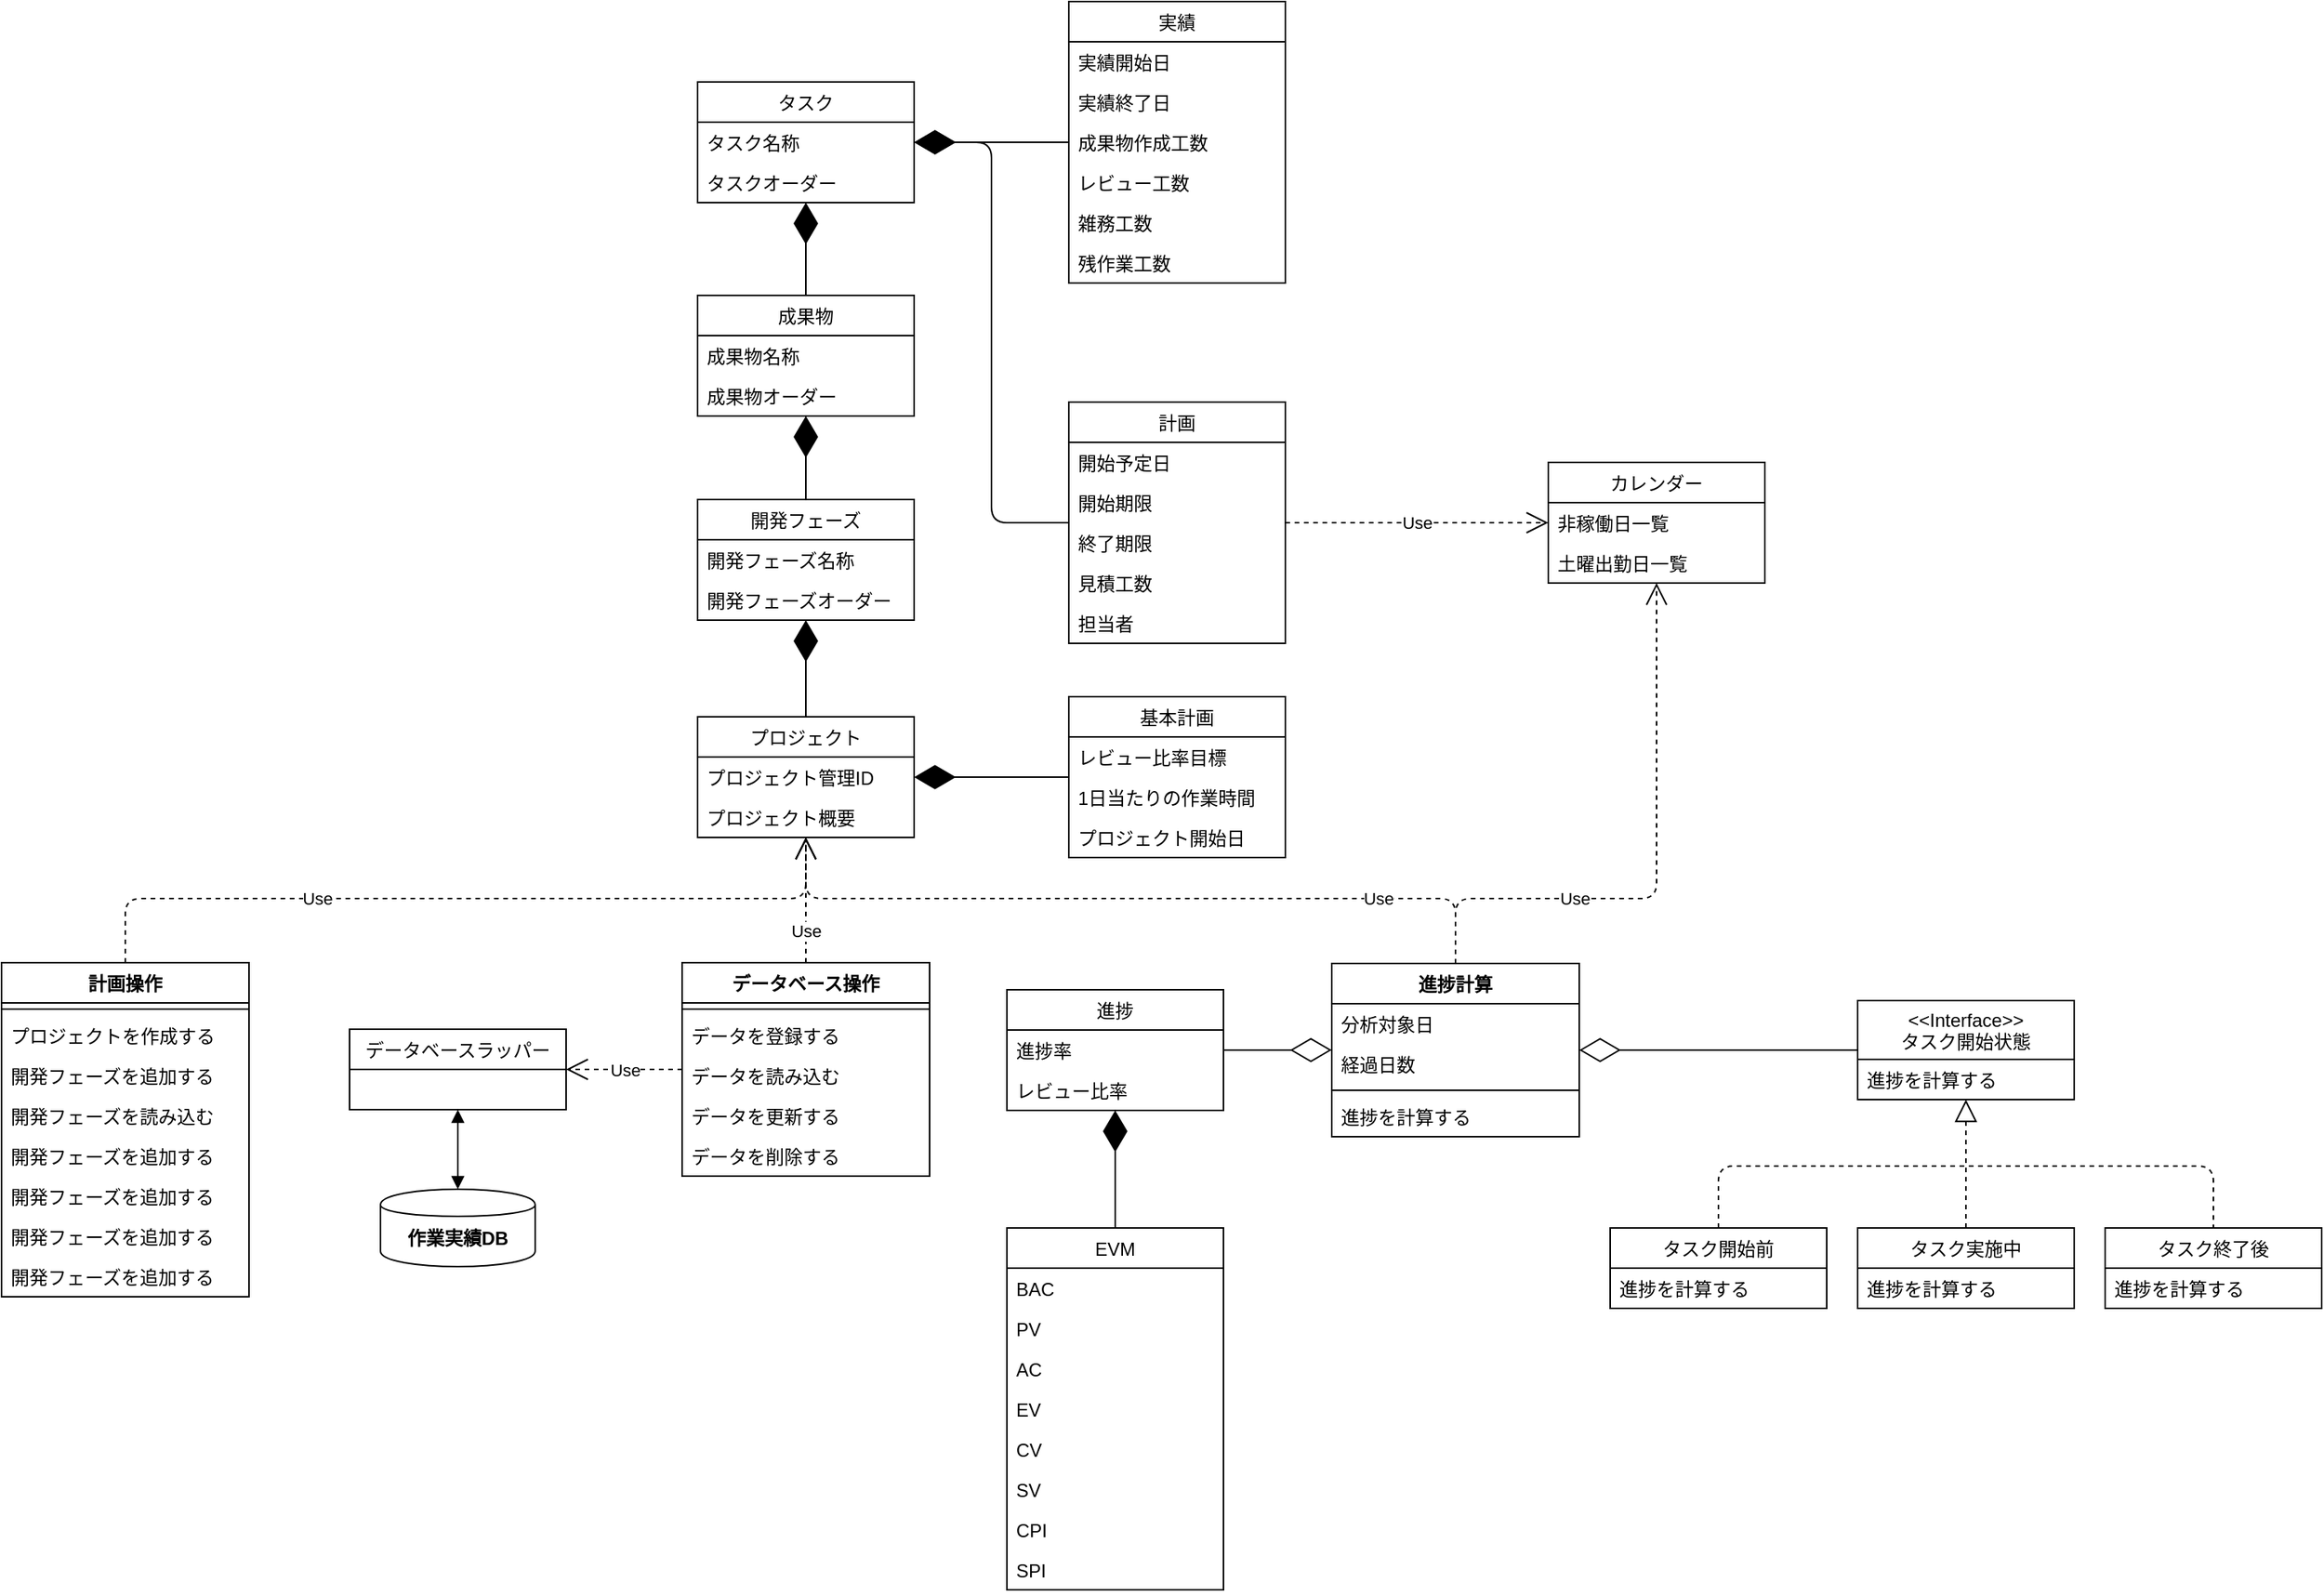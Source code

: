 <mxfile version="12.1.0" type="github" pages="1"><diagram name="Model" id="6133507b-19e7-1e82-6fc7-422aa6c4b21f"><mxGraphModel dx="1662" dy="713" grid="1" gridSize="10" guides="1" tooltips="1" connect="1" arrows="1" fold="1" page="1" pageScale="1" pageWidth="1100" pageHeight="850" background="#ffffff" math="0" shadow="0"><root><mxCell id="0"/><mxCell id="1" parent="0"/><mxCell id="YS7jXnzH4SYwE2Nfzc_T-8" value="プロジェクト" style="swimlane;fontStyle=0;childLayout=stackLayout;horizontal=1;startSize=26;fillColor=none;horizontalStack=0;resizeParent=1;resizeParentMax=0;resizeLast=0;collapsible=1;marginBottom=0;" parent="1" vertex="1"><mxGeometry x="540" y="492.5" width="140" height="78" as="geometry"><mxRectangle x="40" y="482.5" width="100" height="26" as="alternateBounds"/></mxGeometry></mxCell><mxCell id="YS7jXnzH4SYwE2Nfzc_T-12" value="プロジェクト管理ID" style="text;strokeColor=none;fillColor=none;align=left;verticalAlign=top;spacingLeft=4;spacingRight=4;overflow=hidden;rotatable=0;points=[[0,0.5],[1,0.5]];portConstraint=eastwest;" parent="YS7jXnzH4SYwE2Nfzc_T-8" vertex="1"><mxGeometry y="26" width="140" height="26" as="geometry"/></mxCell><mxCell id="YS7jXnzH4SYwE2Nfzc_T-9" value="プロジェクト概要" style="text;strokeColor=none;fillColor=none;align=left;verticalAlign=top;spacingLeft=4;spacingRight=4;overflow=hidden;rotatable=0;points=[[0,0.5],[1,0.5]];portConstraint=eastwest;" parent="YS7jXnzH4SYwE2Nfzc_T-8" vertex="1"><mxGeometry y="52" width="140" height="26" as="geometry"/></mxCell><mxCell id="YS7jXnzH4SYwE2Nfzc_T-17" value="開発フェーズ" style="swimlane;fontStyle=0;childLayout=stackLayout;horizontal=1;startSize=26;fillColor=none;horizontalStack=0;resizeParent=1;resizeParentMax=0;resizeLast=0;collapsible=1;marginBottom=0;" parent="1" vertex="1"><mxGeometry x="540" y="352" width="140" height="78" as="geometry"><mxRectangle x="40" y="250" width="100" height="26" as="alternateBounds"/></mxGeometry></mxCell><mxCell id="CpHP9AjJNsW5kXT8bqml-134" value="開発フェーズ名称" style="text;strokeColor=none;fillColor=none;align=left;verticalAlign=top;spacingLeft=4;spacingRight=4;overflow=hidden;rotatable=0;points=[[0,0.5],[1,0.5]];portConstraint=eastwest;" vertex="1" parent="YS7jXnzH4SYwE2Nfzc_T-17"><mxGeometry y="26" width="140" height="26" as="geometry"/></mxCell><mxCell id="YS7jXnzH4SYwE2Nfzc_T-18" value="開発フェーズオーダー" style="text;strokeColor=none;fillColor=none;align=left;verticalAlign=top;spacingLeft=4;spacingRight=4;overflow=hidden;rotatable=0;points=[[0,0.5],[1,0.5]];portConstraint=eastwest;" parent="YS7jXnzH4SYwE2Nfzc_T-17" vertex="1"><mxGeometry y="52" width="140" height="26" as="geometry"/></mxCell><mxCell id="YS7jXnzH4SYwE2Nfzc_T-21" value="成果物" style="swimlane;fontStyle=0;childLayout=stackLayout;horizontal=1;startSize=26;fillColor=none;horizontalStack=0;resizeParent=1;resizeParentMax=0;resizeLast=0;collapsible=1;marginBottom=0;" parent="1" vertex="1"><mxGeometry x="540" y="220" width="140" height="78" as="geometry"><mxRectangle x="40" y="220" width="70" height="26" as="alternateBounds"/></mxGeometry></mxCell><mxCell id="YS7jXnzH4SYwE2Nfzc_T-22" value="成果物名称" style="text;strokeColor=none;fillColor=none;align=left;verticalAlign=top;spacingLeft=4;spacingRight=4;overflow=hidden;rotatable=0;points=[[0,0.5],[1,0.5]];portConstraint=eastwest;" parent="YS7jXnzH4SYwE2Nfzc_T-21" vertex="1"><mxGeometry y="26" width="140" height="26" as="geometry"/></mxCell><mxCell id="CpHP9AjJNsW5kXT8bqml-137" value="成果物オーダー" style="text;strokeColor=none;fillColor=none;align=left;verticalAlign=top;spacingLeft=4;spacingRight=4;overflow=hidden;rotatable=0;points=[[0,0.5],[1,0.5]];portConstraint=eastwest;" vertex="1" parent="YS7jXnzH4SYwE2Nfzc_T-21"><mxGeometry y="52" width="140" height="26" as="geometry"/></mxCell><mxCell id="YS7jXnzH4SYwE2Nfzc_T-25" value="タスク" style="swimlane;fontStyle=0;childLayout=stackLayout;horizontal=1;startSize=26;fillColor=none;horizontalStack=0;resizeParent=1;resizeParentMax=0;resizeLast=0;collapsible=1;marginBottom=0;" parent="1" vertex="1"><mxGeometry x="540" y="82" width="140" height="78" as="geometry"><mxRectangle x="40" y="110" width="70" height="26" as="alternateBounds"/></mxGeometry></mxCell><mxCell id="YS7jXnzH4SYwE2Nfzc_T-26" value="タスク名称" style="text;strokeColor=none;fillColor=none;align=left;verticalAlign=top;spacingLeft=4;spacingRight=4;overflow=hidden;rotatable=0;points=[[0,0.5],[1,0.5]];portConstraint=eastwest;" parent="YS7jXnzH4SYwE2Nfzc_T-25" vertex="1"><mxGeometry y="26" width="140" height="26" as="geometry"/></mxCell><mxCell id="CpHP9AjJNsW5kXT8bqml-136" value="タスクオーダー" style="text;strokeColor=none;fillColor=none;align=left;verticalAlign=top;spacingLeft=4;spacingRight=4;overflow=hidden;rotatable=0;points=[[0,0.5],[1,0.5]];portConstraint=eastwest;" vertex="1" parent="YS7jXnzH4SYwE2Nfzc_T-25"><mxGeometry y="52" width="140" height="26" as="geometry"/></mxCell><mxCell id="YS7jXnzH4SYwE2Nfzc_T-30" value="計画" style="swimlane;fontStyle=0;childLayout=stackLayout;horizontal=1;startSize=26;fillColor=none;horizontalStack=0;resizeParent=1;resizeParentMax=0;resizeLast=0;collapsible=1;marginBottom=0;" parent="1" vertex="1"><mxGeometry x="780" y="289" width="140" height="156" as="geometry"><mxRectangle x="240" y="200" width="60" height="26" as="alternateBounds"/></mxGeometry></mxCell><mxCell id="YS7jXnzH4SYwE2Nfzc_T-31" value="開始予定日" style="text;strokeColor=none;fillColor=none;align=left;verticalAlign=top;spacingLeft=4;spacingRight=4;overflow=hidden;rotatable=0;points=[[0,0.5],[1,0.5]];portConstraint=eastwest;" parent="YS7jXnzH4SYwE2Nfzc_T-30" vertex="1"><mxGeometry y="26" width="140" height="26" as="geometry"/></mxCell><mxCell id="YS7jXnzH4SYwE2Nfzc_T-32" value="開始期限" style="text;strokeColor=none;fillColor=none;align=left;verticalAlign=top;spacingLeft=4;spacingRight=4;overflow=hidden;rotatable=0;points=[[0,0.5],[1,0.5]];portConstraint=eastwest;" parent="YS7jXnzH4SYwE2Nfzc_T-30" vertex="1"><mxGeometry y="52" width="140" height="26" as="geometry"/></mxCell><mxCell id="YS7jXnzH4SYwE2Nfzc_T-33" value="終了期限" style="text;strokeColor=none;fillColor=none;align=left;verticalAlign=top;spacingLeft=4;spacingRight=4;overflow=hidden;rotatable=0;points=[[0,0.5],[1,0.5]];portConstraint=eastwest;" parent="YS7jXnzH4SYwE2Nfzc_T-30" vertex="1"><mxGeometry y="78" width="140" height="26" as="geometry"/></mxCell><mxCell id="YS7jXnzH4SYwE2Nfzc_T-34" value="見積工数" style="text;strokeColor=none;fillColor=none;align=left;verticalAlign=top;spacingLeft=4;spacingRight=4;overflow=hidden;rotatable=0;points=[[0,0.5],[1,0.5]];portConstraint=eastwest;" parent="YS7jXnzH4SYwE2Nfzc_T-30" vertex="1"><mxGeometry y="104" width="140" height="26" as="geometry"/></mxCell><mxCell id="YS7jXnzH4SYwE2Nfzc_T-35" value="担当者" style="text;strokeColor=none;fillColor=none;align=left;verticalAlign=top;spacingLeft=4;spacingRight=4;overflow=hidden;rotatable=0;points=[[0,0.5],[1,0.5]];portConstraint=eastwest;" parent="YS7jXnzH4SYwE2Nfzc_T-30" vertex="1"><mxGeometry y="130" width="140" height="26" as="geometry"/></mxCell><mxCell id="YS7jXnzH4SYwE2Nfzc_T-36" value="実績" style="swimlane;fontStyle=0;childLayout=stackLayout;horizontal=1;startSize=26;fillColor=none;horizontalStack=0;resizeParent=1;resizeParentMax=0;resizeLast=0;collapsible=1;marginBottom=0;" parent="1" vertex="1"><mxGeometry x="780" y="30" width="140" height="182" as="geometry"><mxRectangle x="240" y="80" width="60" height="26" as="alternateBounds"/></mxGeometry></mxCell><mxCell id="YS7jXnzH4SYwE2Nfzc_T-37" value="実績開始日" style="text;strokeColor=none;fillColor=none;align=left;verticalAlign=top;spacingLeft=4;spacingRight=4;overflow=hidden;rotatable=0;points=[[0,0.5],[1,0.5]];portConstraint=eastwest;" parent="YS7jXnzH4SYwE2Nfzc_T-36" vertex="1"><mxGeometry y="26" width="140" height="26" as="geometry"/></mxCell><mxCell id="YS7jXnzH4SYwE2Nfzc_T-38" value="実績終了日" style="text;strokeColor=none;fillColor=none;align=left;verticalAlign=top;spacingLeft=4;spacingRight=4;overflow=hidden;rotatable=0;points=[[0,0.5],[1,0.5]];portConstraint=eastwest;" parent="YS7jXnzH4SYwE2Nfzc_T-36" vertex="1"><mxGeometry y="52" width="140" height="26" as="geometry"/></mxCell><mxCell id="YS7jXnzH4SYwE2Nfzc_T-39" value="成果物作成工数" style="text;strokeColor=none;fillColor=none;align=left;verticalAlign=top;spacingLeft=4;spacingRight=4;overflow=hidden;rotatable=0;points=[[0,0.5],[1,0.5]];portConstraint=eastwest;" parent="YS7jXnzH4SYwE2Nfzc_T-36" vertex="1"><mxGeometry y="78" width="140" height="26" as="geometry"/></mxCell><mxCell id="YS7jXnzH4SYwE2Nfzc_T-40" value="レビュー工数" style="text;strokeColor=none;fillColor=none;align=left;verticalAlign=top;spacingLeft=4;spacingRight=4;overflow=hidden;rotatable=0;points=[[0,0.5],[1,0.5]];portConstraint=eastwest;" parent="YS7jXnzH4SYwE2Nfzc_T-36" vertex="1"><mxGeometry y="104" width="140" height="26" as="geometry"/></mxCell><mxCell id="YS7jXnzH4SYwE2Nfzc_T-42" value="雑務工数" style="text;strokeColor=none;fillColor=none;align=left;verticalAlign=top;spacingLeft=4;spacingRight=4;overflow=hidden;rotatable=0;points=[[0,0.5],[1,0.5]];portConstraint=eastwest;" parent="YS7jXnzH4SYwE2Nfzc_T-36" vertex="1"><mxGeometry y="130" width="140" height="26" as="geometry"/></mxCell><mxCell id="YS7jXnzH4SYwE2Nfzc_T-43" value="残作業工数" style="text;strokeColor=none;fillColor=none;align=left;verticalAlign=top;spacingLeft=4;spacingRight=4;overflow=hidden;rotatable=0;points=[[0,0.5],[1,0.5]];portConstraint=eastwest;" parent="YS7jXnzH4SYwE2Nfzc_T-36" vertex="1"><mxGeometry y="156" width="140" height="26" as="geometry"/></mxCell><mxCell id="CpHP9AjJNsW5kXT8bqml-1" value="進捗" style="swimlane;fontStyle=0;childLayout=stackLayout;horizontal=1;startSize=26;fillColor=none;horizontalStack=0;resizeParent=1;resizeParentMax=0;resizeLast=0;collapsible=1;marginBottom=0;" vertex="1" parent="1"><mxGeometry x="740" y="669" width="140" height="78" as="geometry"><mxRectangle x="540" y="631.5" width="80" height="26" as="alternateBounds"/></mxGeometry></mxCell><mxCell id="CpHP9AjJNsW5kXT8bqml-3" value="進捗率" style="text;strokeColor=none;fillColor=none;align=left;verticalAlign=top;spacingLeft=4;spacingRight=4;overflow=hidden;rotatable=0;points=[[0,0.5],[1,0.5]];portConstraint=eastwest;" vertex="1" parent="CpHP9AjJNsW5kXT8bqml-1"><mxGeometry y="26" width="140" height="26" as="geometry"/></mxCell><mxCell id="CpHP9AjJNsW5kXT8bqml-4" value="レビュー比率" style="text;strokeColor=none;fillColor=none;align=left;verticalAlign=top;spacingLeft=4;spacingRight=4;overflow=hidden;rotatable=0;points=[[0,0.5],[1,0.5]];portConstraint=eastwest;" vertex="1" parent="CpHP9AjJNsW5kXT8bqml-1"><mxGeometry y="52" width="140" height="26" as="geometry"/></mxCell><mxCell id="CpHP9AjJNsW5kXT8bqml-6" value="EVM" style="swimlane;fontStyle=0;childLayout=stackLayout;horizontal=1;startSize=26;fillColor=none;horizontalStack=0;resizeParent=1;resizeParentMax=0;resizeLast=0;collapsible=1;marginBottom=0;" vertex="1" parent="1"><mxGeometry x="740" y="823" width="140" height="234" as="geometry"><mxRectangle x="540" y="761.5" width="60" height="26" as="alternateBounds"/></mxGeometry></mxCell><mxCell id="CpHP9AjJNsW5kXT8bqml-7" value="BAC" style="text;strokeColor=none;fillColor=none;align=left;verticalAlign=top;spacingLeft=4;spacingRight=4;overflow=hidden;rotatable=0;points=[[0,0.5],[1,0.5]];portConstraint=eastwest;" vertex="1" parent="CpHP9AjJNsW5kXT8bqml-6"><mxGeometry y="26" width="140" height="26" as="geometry"/></mxCell><mxCell id="CpHP9AjJNsW5kXT8bqml-8" value="PV" style="text;strokeColor=none;fillColor=none;align=left;verticalAlign=top;spacingLeft=4;spacingRight=4;overflow=hidden;rotatable=0;points=[[0,0.5],[1,0.5]];portConstraint=eastwest;" vertex="1" parent="CpHP9AjJNsW5kXT8bqml-6"><mxGeometry y="52" width="140" height="26" as="geometry"/></mxCell><mxCell id="CpHP9AjJNsW5kXT8bqml-9" value="AC" style="text;strokeColor=none;fillColor=none;align=left;verticalAlign=top;spacingLeft=4;spacingRight=4;overflow=hidden;rotatable=0;points=[[0,0.5],[1,0.5]];portConstraint=eastwest;" vertex="1" parent="CpHP9AjJNsW5kXT8bqml-6"><mxGeometry y="78" width="140" height="26" as="geometry"/></mxCell><mxCell id="CpHP9AjJNsW5kXT8bqml-10" value="EV" style="text;strokeColor=none;fillColor=none;align=left;verticalAlign=top;spacingLeft=4;spacingRight=4;overflow=hidden;rotatable=0;points=[[0,0.5],[1,0.5]];portConstraint=eastwest;" vertex="1" parent="CpHP9AjJNsW5kXT8bqml-6"><mxGeometry y="104" width="140" height="26" as="geometry"/></mxCell><mxCell id="CpHP9AjJNsW5kXT8bqml-11" value="CV" style="text;strokeColor=none;fillColor=none;align=left;verticalAlign=top;spacingLeft=4;spacingRight=4;overflow=hidden;rotatable=0;points=[[0,0.5],[1,0.5]];portConstraint=eastwest;" vertex="1" parent="CpHP9AjJNsW5kXT8bqml-6"><mxGeometry y="130" width="140" height="26" as="geometry"/></mxCell><mxCell id="CpHP9AjJNsW5kXT8bqml-12" value="SV" style="text;strokeColor=none;fillColor=none;align=left;verticalAlign=top;spacingLeft=4;spacingRight=4;overflow=hidden;rotatable=0;points=[[0,0.5],[1,0.5]];portConstraint=eastwest;" vertex="1" parent="CpHP9AjJNsW5kXT8bqml-6"><mxGeometry y="156" width="140" height="26" as="geometry"/></mxCell><mxCell id="CpHP9AjJNsW5kXT8bqml-13" value="CPI" style="text;strokeColor=none;fillColor=none;align=left;verticalAlign=top;spacingLeft=4;spacingRight=4;overflow=hidden;rotatable=0;points=[[0,0.5],[1,0.5]];portConstraint=eastwest;" vertex="1" parent="CpHP9AjJNsW5kXT8bqml-6"><mxGeometry y="182" width="140" height="26" as="geometry"/></mxCell><mxCell id="CpHP9AjJNsW5kXT8bqml-14" value="SPI" style="text;strokeColor=none;fillColor=none;align=left;verticalAlign=top;spacingLeft=4;spacingRight=4;overflow=hidden;rotatable=0;points=[[0,0.5],[1,0.5]];portConstraint=eastwest;" vertex="1" parent="CpHP9AjJNsW5kXT8bqml-6"><mxGeometry y="208" width="140" height="26" as="geometry"/></mxCell><mxCell id="CpHP9AjJNsW5kXT8bqml-15" value="カレンダー" style="swimlane;fontStyle=0;childLayout=stackLayout;horizontal=1;startSize=26;fillColor=none;horizontalStack=0;resizeParent=1;resizeParentMax=0;resizeLast=0;collapsible=1;marginBottom=0;" vertex="1" parent="1"><mxGeometry x="1090" y="328" width="140" height="78" as="geometry"><mxRectangle x="430" y="131" width="90" height="26" as="alternateBounds"/></mxGeometry></mxCell><mxCell id="YS7jXnzH4SYwE2Nfzc_T-15" value="非稼働日一覧" style="text;strokeColor=none;fillColor=none;align=left;verticalAlign=top;spacingLeft=4;spacingRight=4;overflow=hidden;rotatable=0;points=[[0,0.5],[1,0.5]];portConstraint=eastwest;" parent="CpHP9AjJNsW5kXT8bqml-15" vertex="1"><mxGeometry y="26" width="140" height="26" as="geometry"/></mxCell><mxCell id="YS7jXnzH4SYwE2Nfzc_T-14" value="土曜出勤日一覧" style="text;strokeColor=none;fillColor=none;align=left;verticalAlign=top;spacingLeft=4;spacingRight=4;overflow=hidden;rotatable=0;points=[[0,0.5],[1,0.5]];portConstraint=eastwest;" parent="CpHP9AjJNsW5kXT8bqml-15" vertex="1"><mxGeometry y="52" width="140" height="26" as="geometry"/></mxCell><mxCell id="CpHP9AjJNsW5kXT8bqml-19" value="" style="endArrow=diamondThin;endFill=1;endSize=24;html=1;exitX=0.5;exitY=0;exitDx=0;exitDy=0;entryX=0.5;entryY=1;entryDx=0;entryDy=0;" edge="1" parent="1" source="YS7jXnzH4SYwE2Nfzc_T-8" target="YS7jXnzH4SYwE2Nfzc_T-17"><mxGeometry width="160" relative="1" as="geometry"><mxPoint x="570" y="330" as="sourcePoint"/><mxPoint x="610" y="310" as="targetPoint"/></mxGeometry></mxCell><mxCell id="CpHP9AjJNsW5kXT8bqml-21" value="" style="endArrow=diamondThin;endFill=1;endSize=24;html=1;exitX=0.5;exitY=0;exitDx=0;exitDy=0;entryX=0.5;entryY=1;entryDx=0;entryDy=0;" edge="1" parent="1" source="YS7jXnzH4SYwE2Nfzc_T-17" target="YS7jXnzH4SYwE2Nfzc_T-21"><mxGeometry width="160" relative="1" as="geometry"><mxPoint x="609" y="706" as="sourcePoint"/><mxPoint x="560" y="450" as="targetPoint"/></mxGeometry></mxCell><mxCell id="CpHP9AjJNsW5kXT8bqml-22" value="" style="endArrow=diamondThin;endFill=1;endSize=24;html=1;exitX=0.5;exitY=0;exitDx=0;exitDy=0;entryX=0.5;entryY=1;entryDx=0;entryDy=0;" edge="1" parent="1" source="YS7jXnzH4SYwE2Nfzc_T-21" target="YS7jXnzH4SYwE2Nfzc_T-25"><mxGeometry width="160" relative="1" as="geometry"><mxPoint x="780" y="853" as="sourcePoint"/><mxPoint x="620" y="530" as="targetPoint"/></mxGeometry></mxCell><mxCell id="CpHP9AjJNsW5kXT8bqml-23" value="" style="endArrow=diamondThin;endFill=1;endSize=24;html=1;exitX=0;exitY=0.5;exitDx=0;exitDy=0;entryX=1;entryY=0.5;entryDx=0;entryDy=0;" edge="1" parent="1" source="YS7jXnzH4SYwE2Nfzc_T-30" target="YS7jXnzH4SYwE2Nfzc_T-25"><mxGeometry width="160" relative="1" as="geometry"><mxPoint x="750" y="653" as="sourcePoint"/><mxPoint x="690" y="829" as="targetPoint"/><Array as="points"><mxPoint x="730" y="367"/><mxPoint x="730" y="121"/></Array></mxGeometry></mxCell><mxCell id="CpHP9AjJNsW5kXT8bqml-24" value="" style="endArrow=diamondThin;endFill=1;endSize=24;html=1;entryX=1;entryY=0.5;entryDx=0;entryDy=0;exitX=0;exitY=0.5;exitDx=0;exitDy=0;" edge="1" parent="1" source="YS7jXnzH4SYwE2Nfzc_T-36" target="YS7jXnzH4SYwE2Nfzc_T-25"><mxGeometry width="160" relative="1" as="geometry"><mxPoint x="520" y="1063" as="sourcePoint"/><mxPoint x="710" y="873" as="targetPoint"/></mxGeometry></mxCell><mxCell id="CpHP9AjJNsW5kXT8bqml-25" value="" style="endArrow=diamondThin;endFill=1;endSize=24;html=1;entryX=1;entryY=0.5;entryDx=0;entryDy=0;exitX=0;exitY=0.5;exitDx=0;exitDy=0;" edge="1" parent="1" source="CpHP9AjJNsW5kXT8bqml-28" target="YS7jXnzH4SYwE2Nfzc_T-8"><mxGeometry width="160" relative="1" as="geometry"><mxPoint x="540" y="1013" as="sourcePoint"/><mxPoint x="800" y="473" as="targetPoint"/></mxGeometry></mxCell><mxCell id="CpHP9AjJNsW5kXT8bqml-27" value="" style="endArrow=diamondThin;endFill=1;endSize=24;html=1;entryX=0.5;entryY=1;entryDx=0;entryDy=0;exitX=0.5;exitY=0;exitDx=0;exitDy=0;" edge="1" parent="1" source="CpHP9AjJNsW5kXT8bqml-6" target="CpHP9AjJNsW5kXT8bqml-1"><mxGeometry width="160" relative="1" as="geometry"><mxPoint x="990" y="512" as="sourcePoint"/><mxPoint x="1110" y="588" as="targetPoint"/></mxGeometry></mxCell><mxCell id="CpHP9AjJNsW5kXT8bqml-28" value="基本計画" style="swimlane;fontStyle=0;childLayout=stackLayout;horizontal=1;startSize=26;fillColor=none;horizontalStack=0;resizeParent=1;resizeParentMax=0;resizeLast=0;collapsible=1;marginBottom=0;" vertex="1" parent="1"><mxGeometry x="780" y="479.5" width="140" height="104" as="geometry"><mxRectangle x="240" y="482.5" width="130" height="26" as="alternateBounds"/></mxGeometry></mxCell><mxCell id="YS7jXnzH4SYwE2Nfzc_T-16" value="レビュー比率目標" style="text;strokeColor=none;fillColor=none;align=left;verticalAlign=top;spacingLeft=4;spacingRight=4;overflow=hidden;rotatable=0;points=[[0,0.5],[1,0.5]];portConstraint=eastwest;" parent="CpHP9AjJNsW5kXT8bqml-28" vertex="1"><mxGeometry y="26" width="140" height="26" as="geometry"/></mxCell><mxCell id="YS7jXnzH4SYwE2Nfzc_T-10" value="1日当たりの作業時間" style="text;strokeColor=none;fillColor=none;align=left;verticalAlign=top;spacingLeft=4;spacingRight=4;overflow=hidden;rotatable=0;points=[[0,0.5],[1,0.5]];portConstraint=eastwest;" parent="CpHP9AjJNsW5kXT8bqml-28" vertex="1"><mxGeometry y="52" width="140" height="26" as="geometry"/></mxCell><mxCell id="YS7jXnzH4SYwE2Nfzc_T-13" value="プロジェクト開始日" style="text;strokeColor=none;fillColor=none;align=left;verticalAlign=top;spacingLeft=4;spacingRight=4;overflow=hidden;rotatable=0;points=[[0,0.5],[1,0.5]];portConstraint=eastwest;" parent="CpHP9AjJNsW5kXT8bqml-28" vertex="1"><mxGeometry y="78" width="140" height="26" as="geometry"/></mxCell><mxCell id="CpHP9AjJNsW5kXT8bqml-32" value="Use" style="endArrow=open;endSize=12;dashed=1;html=1;exitX=0.5;exitY=0;exitDx=0;exitDy=0;entryX=0.5;entryY=1;entryDx=0;entryDy=0;" edge="1" parent="1" source="CpHP9AjJNsW5kXT8bqml-49" target="YS7jXnzH4SYwE2Nfzc_T-8"><mxGeometry x="-0.633" width="160" relative="1" as="geometry"><mxPoint x="1060" y="583" as="sourcePoint"/><mxPoint x="590" y="520" as="targetPoint"/><Array as="points"><mxPoint x="1030" y="610"/><mxPoint x="610" y="610"/></Array><mxPoint as="offset"/></mxGeometry></mxCell><mxCell id="CpHP9AjJNsW5kXT8bqml-35" value="Use" style="endArrow=open;endSize=12;dashed=1;html=1;entryX=0;entryY=0.5;entryDx=0;entryDy=0;exitX=1;exitY=0.5;exitDx=0;exitDy=0;" edge="1" parent="1" source="YS7jXnzH4SYwE2Nfzc_T-30" target="CpHP9AjJNsW5kXT8bqml-15"><mxGeometry width="160" relative="1" as="geometry"><mxPoint x="990" y="603" as="sourcePoint"/><mxPoint x="1180" y="483" as="targetPoint"/></mxGeometry></mxCell><mxCell id="CpHP9AjJNsW5kXT8bqml-49" value="進捗計算" style="swimlane;fontStyle=1;align=center;verticalAlign=top;childLayout=stackLayout;horizontal=1;startSize=26;horizontalStack=0;resizeParent=1;resizeParentMax=0;resizeLast=0;collapsible=1;marginBottom=0;" vertex="1" parent="1"><mxGeometry x="950" y="652" width="160" height="112" as="geometry"><mxRectangle x="700" y="632" width="80" height="26" as="alternateBounds"/></mxGeometry></mxCell><mxCell id="CpHP9AjJNsW5kXT8bqml-2" value="分析対象日" style="text;strokeColor=none;fillColor=none;align=left;verticalAlign=top;spacingLeft=4;spacingRight=4;overflow=hidden;rotatable=0;points=[[0,0.5],[1,0.5]];portConstraint=eastwest;" vertex="1" parent="CpHP9AjJNsW5kXT8bqml-49"><mxGeometry y="26" width="160" height="26" as="geometry"/></mxCell><mxCell id="CpHP9AjJNsW5kXT8bqml-38" value="経過日数" style="text;strokeColor=none;fillColor=none;align=left;verticalAlign=top;spacingLeft=4;spacingRight=4;overflow=hidden;rotatable=0;points=[[0,0.5],[1,0.5]];portConstraint=eastwest;" vertex="1" parent="CpHP9AjJNsW5kXT8bqml-49"><mxGeometry y="52" width="160" height="26" as="geometry"/></mxCell><mxCell id="CpHP9AjJNsW5kXT8bqml-51" value="" style="line;strokeWidth=1;fillColor=none;align=left;verticalAlign=middle;spacingTop=-1;spacingLeft=3;spacingRight=3;rotatable=0;labelPosition=right;points=[];portConstraint=eastwest;" vertex="1" parent="CpHP9AjJNsW5kXT8bqml-49"><mxGeometry y="78" width="160" height="8" as="geometry"/></mxCell><mxCell id="CpHP9AjJNsW5kXT8bqml-52" value="進捗を計算する" style="text;strokeColor=none;fillColor=none;align=left;verticalAlign=top;spacingLeft=4;spacingRight=4;overflow=hidden;rotatable=0;points=[[0,0.5],[1,0.5]];portConstraint=eastwest;" vertex="1" parent="CpHP9AjJNsW5kXT8bqml-49"><mxGeometry y="86" width="160" height="26" as="geometry"/></mxCell><object label="&lt;&lt;Interface&gt;&gt;&#10;タスク開始状態" id="CpHP9AjJNsW5kXT8bqml-55"><mxCell style="swimlane;fontStyle=0;childLayout=stackLayout;horizontal=1;startSize=38;fillColor=none;horizontalStack=0;resizeParent=1;resizeParentMax=0;resizeLast=0;collapsible=1;marginBottom=0;" vertex="1" parent="1"><mxGeometry x="1290" y="676" width="140" height="64" as="geometry"><mxRectangle x="790" y="353" width="190" height="38" as="alternateBounds"/></mxGeometry></mxCell></object><mxCell id="CpHP9AjJNsW5kXT8bqml-56" value="進捗を計算する" style="text;strokeColor=none;fillColor=none;align=left;verticalAlign=top;spacingLeft=4;spacingRight=4;overflow=hidden;rotatable=0;points=[[0,0.5],[1,0.5]];portConstraint=eastwest;" vertex="1" parent="CpHP9AjJNsW5kXT8bqml-55"><mxGeometry y="38" width="140" height="26" as="geometry"/></mxCell><mxCell id="CpHP9AjJNsW5kXT8bqml-73" value="" style="endArrow=diamondThin;endFill=0;endSize=24;html=1;entryX=0;entryY=0.5;entryDx=0;entryDy=0;exitX=1;exitY=0.5;exitDx=0;exitDy=0;" edge="1" parent="1" source="CpHP9AjJNsW5kXT8bqml-1" target="CpHP9AjJNsW5kXT8bqml-49"><mxGeometry width="160" relative="1" as="geometry"><mxPoint x="1000" y="748" as="sourcePoint"/><mxPoint x="1160" y="748" as="targetPoint"/></mxGeometry></mxCell><mxCell id="CpHP9AjJNsW5kXT8bqml-74" value="タスク開始前" style="swimlane;fontStyle=0;childLayout=stackLayout;horizontal=1;startSize=26;fillColor=none;horizontalStack=0;resizeParent=1;resizeParentMax=0;resizeLast=0;collapsible=1;marginBottom=0;" vertex="1" parent="1"><mxGeometry x="1130" y="823" width="140" height="52" as="geometry"><mxRectangle x="630" y="467" width="100" height="26" as="alternateBounds"/></mxGeometry></mxCell><mxCell id="CpHP9AjJNsW5kXT8bqml-88" value="進捗を計算する" style="text;strokeColor=none;fillColor=none;align=left;verticalAlign=top;spacingLeft=4;spacingRight=4;overflow=hidden;rotatable=0;points=[[0,0.5],[1,0.5]];portConstraint=eastwest;" vertex="1" parent="CpHP9AjJNsW5kXT8bqml-74"><mxGeometry y="26" width="140" height="26" as="geometry"/></mxCell><mxCell id="CpHP9AjJNsW5kXT8bqml-86" value="" style="endArrow=diamondThin;endFill=0;endSize=24;html=1;entryX=1;entryY=0.5;entryDx=0;entryDy=0;exitX=0;exitY=0.5;exitDx=0;exitDy=0;" edge="1" parent="1" source="CpHP9AjJNsW5kXT8bqml-55" target="CpHP9AjJNsW5kXT8bqml-49"><mxGeometry width="160" relative="1" as="geometry"><mxPoint x="1219.5" y="732.5" as="sourcePoint"/><mxPoint x="1219.5" y="673.5" as="targetPoint"/></mxGeometry></mxCell><mxCell id="CpHP9AjJNsW5kXT8bqml-89" value="タスク実施中" style="swimlane;fontStyle=0;childLayout=stackLayout;horizontal=1;startSize=26;fillColor=none;horizontalStack=0;resizeParent=1;resizeParentMax=0;resizeLast=0;collapsible=1;marginBottom=0;" vertex="1" parent="1"><mxGeometry x="1290" y="823" width="140" height="52" as="geometry"><mxRectangle x="790" y="467" width="100" height="26" as="alternateBounds"/></mxGeometry></mxCell><mxCell id="CpHP9AjJNsW5kXT8bqml-90" value="進捗を計算する" style="text;strokeColor=none;fillColor=none;align=left;verticalAlign=top;spacingLeft=4;spacingRight=4;overflow=hidden;rotatable=0;points=[[0,0.5],[1,0.5]];portConstraint=eastwest;" vertex="1" parent="CpHP9AjJNsW5kXT8bqml-89"><mxGeometry y="26" width="140" height="26" as="geometry"/></mxCell><mxCell id="CpHP9AjJNsW5kXT8bqml-91" value="タスク終了後" style="swimlane;fontStyle=0;childLayout=stackLayout;horizontal=1;startSize=26;fillColor=none;horizontalStack=0;resizeParent=1;resizeParentMax=0;resizeLast=0;collapsible=1;marginBottom=0;" vertex="1" parent="1"><mxGeometry x="1450" y="823" width="140" height="52" as="geometry"><mxRectangle x="950" y="467" width="100" height="26" as="alternateBounds"/></mxGeometry></mxCell><mxCell id="CpHP9AjJNsW5kXT8bqml-92" value="進捗を計算する" style="text;strokeColor=none;fillColor=none;align=left;verticalAlign=top;spacingLeft=4;spacingRight=4;overflow=hidden;rotatable=0;points=[[0,0.5],[1,0.5]];portConstraint=eastwest;" vertex="1" parent="CpHP9AjJNsW5kXT8bqml-91"><mxGeometry y="26" width="140" height="26" as="geometry"/></mxCell><mxCell id="CpHP9AjJNsW5kXT8bqml-95" value="" style="endArrow=block;dashed=1;endFill=0;endSize=12;html=1;exitX=0.5;exitY=0;exitDx=0;exitDy=0;entryX=0.5;entryY=1;entryDx=0;entryDy=0;" edge="1" parent="1" source="CpHP9AjJNsW5kXT8bqml-89" target="CpHP9AjJNsW5kXT8bqml-55"><mxGeometry width="160" relative="1" as="geometry"><mxPoint x="1250" y="900" as="sourcePoint"/><mxPoint x="1360" y="743" as="targetPoint"/></mxGeometry></mxCell><mxCell id="CpHP9AjJNsW5kXT8bqml-96" value="" style="endArrow=none;dashed=1;html=1;exitX=0.5;exitY=0;exitDx=0;exitDy=0;entryX=0.5;entryY=0;entryDx=0;entryDy=0;" edge="1" parent="1" source="CpHP9AjJNsW5kXT8bqml-74" target="CpHP9AjJNsW5kXT8bqml-91"><mxGeometry width="50" height="50" relative="1" as="geometry"><mxPoint x="1200" y="784" as="sourcePoint"/><mxPoint x="1550" y="783" as="targetPoint"/><Array as="points"><mxPoint x="1200" y="783"/><mxPoint x="1520" y="783"/></Array></mxGeometry></mxCell><mxCell id="CpHP9AjJNsW5kXT8bqml-97" value="Use" style="endArrow=open;endSize=12;dashed=1;html=1;exitX=0.5;exitY=0;exitDx=0;exitDy=0;entryX=0.5;entryY=1;entryDx=0;entryDy=0;" edge="1" parent="1" source="CpHP9AjJNsW5kXT8bqml-49" target="CpHP9AjJNsW5kXT8bqml-15"><mxGeometry x="-0.367" width="160" relative="1" as="geometry"><mxPoint x="1042.5" y="652.5" as="sourcePoint"/><mxPoint x="1158" y="538" as="targetPoint"/><Array as="points"><mxPoint x="1030" y="610"/><mxPoint x="1160" y="610"/></Array><mxPoint as="offset"/></mxGeometry></mxCell><mxCell id="CpHP9AjJNsW5kXT8bqml-98" value="データベースラッパー" style="swimlane;fontStyle=0;childLayout=stackLayout;horizontal=1;startSize=26;fillColor=none;horizontalStack=0;resizeParent=1;resizeParentMax=0;resizeLast=0;collapsible=1;marginBottom=0;" vertex="1" parent="1"><mxGeometry x="315" y="694.5" width="140" height="52" as="geometry"><mxRectangle x="315" y="651.5" width="150" height="26" as="alternateBounds"/></mxGeometry></mxCell><mxCell id="CpHP9AjJNsW5kXT8bqml-108" value="Use" style="endArrow=open;endSize=12;dashed=1;html=1;entryX=0.5;entryY=1;entryDx=0;entryDy=0;exitX=0.5;exitY=0;exitDx=0;exitDy=0;" edge="1" parent="1" source="CpHP9AjJNsW5kXT8bqml-119" target="YS7jXnzH4SYwE2Nfzc_T-8"><mxGeometry x="-0.469" width="160" relative="1" as="geometry"><mxPoint x="610" y="652" as="sourcePoint"/><mxPoint x="750" y="740" as="targetPoint"/><mxPoint y="1" as="offset"/></mxGeometry></mxCell><mxCell id="CpHP9AjJNsW5kXT8bqml-110" value="Use" style="endArrow=open;endSize=12;dashed=1;html=1;entryX=1;entryY=0.5;entryDx=0;entryDy=0;exitX=0;exitY=0.5;exitDx=0;exitDy=0;" edge="1" parent="1" source="CpHP9AjJNsW5kXT8bqml-119" target="CpHP9AjJNsW5kXT8bqml-98"><mxGeometry width="160" relative="1" as="geometry"><mxPoint x="610" y="782" as="sourcePoint"/><mxPoint x="700" y="617.5" as="targetPoint"/></mxGeometry></mxCell><mxCell id="CpHP9AjJNsW5kXT8bqml-116" value="" style="endArrow=block;startArrow=block;endFill=1;startFill=1;html=1;entryX=0.5;entryY=1;entryDx=0;entryDy=0;exitX=0.5;exitY=0;exitDx=0;exitDy=0;" edge="1" parent="1" source="CpHP9AjJNsW5kXT8bqml-111" target="CpHP9AjJNsW5kXT8bqml-98"><mxGeometry width="160" relative="1" as="geometry"><mxPoint x="540" y="1210" as="sourcePoint"/><mxPoint x="700" y="1210" as="targetPoint"/></mxGeometry></mxCell><mxCell id="CpHP9AjJNsW5kXT8bqml-118" value="" style="group" vertex="1" connectable="0" parent="1"><mxGeometry x="335" y="798" width="100" height="50" as="geometry"/></mxCell><mxCell id="CpHP9AjJNsW5kXT8bqml-111" value="" style="shape=cylinder;whiteSpace=wrap;html=1;boundedLbl=1;backgroundOutline=1;" vertex="1" parent="CpHP9AjJNsW5kXT8bqml-118"><mxGeometry width="100" height="50" as="geometry"/></mxCell><mxCell id="CpHP9AjJNsW5kXT8bqml-117" value="作業実績DB" style="text;align=center;fontStyle=1;verticalAlign=middle;spacingLeft=3;spacingRight=3;strokeColor=none;rotatable=0;points=[[0,0.5],[1,0.5]];portConstraint=eastwest;" vertex="1" parent="CpHP9AjJNsW5kXT8bqml-118"><mxGeometry x="10" y="18" width="80" height="26" as="geometry"/></mxCell><mxCell id="CpHP9AjJNsW5kXT8bqml-119" value="データベース操作" style="swimlane;fontStyle=1;align=center;verticalAlign=top;childLayout=stackLayout;horizontal=1;startSize=26;horizontalStack=0;resizeParent=1;resizeParentMax=0;resizeLast=0;collapsible=1;marginBottom=0;" vertex="1" parent="1"><mxGeometry x="530" y="651.5" width="160" height="138" as="geometry"><mxRectangle x="530" y="651.5" width="80" height="26" as="alternateBounds"/></mxGeometry></mxCell><mxCell id="CpHP9AjJNsW5kXT8bqml-122" value="" style="line;strokeWidth=1;fillColor=none;align=left;verticalAlign=middle;spacingTop=-1;spacingLeft=3;spacingRight=3;rotatable=0;labelPosition=right;points=[];portConstraint=eastwest;" vertex="1" parent="CpHP9AjJNsW5kXT8bqml-119"><mxGeometry y="26" width="160" height="8" as="geometry"/></mxCell><mxCell id="CpHP9AjJNsW5kXT8bqml-120" value="データを登録する" style="text;strokeColor=none;fillColor=none;align=left;verticalAlign=top;spacingLeft=4;spacingRight=4;overflow=hidden;rotatable=0;points=[[0,0.5],[1,0.5]];portConstraint=eastwest;" vertex="1" parent="CpHP9AjJNsW5kXT8bqml-119"><mxGeometry y="34" width="160" height="26" as="geometry"/></mxCell><mxCell id="CpHP9AjJNsW5kXT8bqml-121" value="データを読み込む" style="text;strokeColor=none;fillColor=none;align=left;verticalAlign=top;spacingLeft=4;spacingRight=4;overflow=hidden;rotatable=0;points=[[0,0.5],[1,0.5]];portConstraint=eastwest;" vertex="1" parent="CpHP9AjJNsW5kXT8bqml-119"><mxGeometry y="60" width="160" height="26" as="geometry"/></mxCell><mxCell id="CpHP9AjJNsW5kXT8bqml-128" value="データを更新する" style="text;strokeColor=none;fillColor=none;align=left;verticalAlign=top;spacingLeft=4;spacingRight=4;overflow=hidden;rotatable=0;points=[[0,0.5],[1,0.5]];portConstraint=eastwest;" vertex="1" parent="CpHP9AjJNsW5kXT8bqml-119"><mxGeometry y="86" width="160" height="26" as="geometry"/></mxCell><mxCell id="CpHP9AjJNsW5kXT8bqml-127" value="データを削除する" style="text;strokeColor=none;fillColor=none;align=left;verticalAlign=top;spacingLeft=4;spacingRight=4;overflow=hidden;rotatable=0;points=[[0,0.5],[1,0.5]];portConstraint=eastwest;" vertex="1" parent="CpHP9AjJNsW5kXT8bqml-119"><mxGeometry y="112" width="160" height="26" as="geometry"/></mxCell><mxCell id="CpHP9AjJNsW5kXT8bqml-129" value="計画操作" style="swimlane;fontStyle=1;align=center;verticalAlign=top;childLayout=stackLayout;horizontal=1;startSize=26;horizontalStack=0;resizeParent=1;resizeParentMax=0;resizeLast=0;collapsible=1;marginBottom=0;" vertex="1" parent="1"><mxGeometry x="90" y="651.5" width="160" height="216" as="geometry"><mxRectangle x="450" y="329" width="80" height="26" as="alternateBounds"/></mxGeometry></mxCell><mxCell id="CpHP9AjJNsW5kXT8bqml-132" value="" style="line;strokeWidth=1;fillColor=none;align=left;verticalAlign=middle;spacingTop=-1;spacingLeft=3;spacingRight=3;rotatable=0;labelPosition=right;points=[];portConstraint=eastwest;" vertex="1" parent="CpHP9AjJNsW5kXT8bqml-129"><mxGeometry y="26" width="160" height="8" as="geometry"/></mxCell><mxCell id="CpHP9AjJNsW5kXT8bqml-130" value="プロジェクトを作成する" style="text;strokeColor=none;fillColor=none;align=left;verticalAlign=top;spacingLeft=4;spacingRight=4;overflow=hidden;rotatable=0;points=[[0,0.5],[1,0.5]];portConstraint=eastwest;" vertex="1" parent="CpHP9AjJNsW5kXT8bqml-129"><mxGeometry y="34" width="160" height="26" as="geometry"/></mxCell><mxCell id="CpHP9AjJNsW5kXT8bqml-139" value="開発フェーズを追加する" style="text;strokeColor=none;fillColor=none;align=left;verticalAlign=top;spacingLeft=4;spacingRight=4;overflow=hidden;rotatable=0;points=[[0,0.5],[1,0.5]];portConstraint=eastwest;" vertex="1" parent="CpHP9AjJNsW5kXT8bqml-129"><mxGeometry y="60" width="160" height="26" as="geometry"/></mxCell><mxCell id="CpHP9AjJNsW5kXT8bqml-131" value="開発フェーズを読み込む" style="text;strokeColor=none;fillColor=none;align=left;verticalAlign=top;spacingLeft=4;spacingRight=4;overflow=hidden;rotatable=0;points=[[0,0.5],[1,0.5]];portConstraint=eastwest;" vertex="1" parent="CpHP9AjJNsW5kXT8bqml-129"><mxGeometry y="86" width="160" height="26" as="geometry"/></mxCell><mxCell id="CpHP9AjJNsW5kXT8bqml-140" value="開発フェーズを追加する" style="text;strokeColor=none;fillColor=none;align=left;verticalAlign=top;spacingLeft=4;spacingRight=4;overflow=hidden;rotatable=0;points=[[0,0.5],[1,0.5]];portConstraint=eastwest;" vertex="1" parent="CpHP9AjJNsW5kXT8bqml-129"><mxGeometry y="112" width="160" height="26" as="geometry"/></mxCell><mxCell id="CpHP9AjJNsW5kXT8bqml-141" value="開発フェーズを追加する" style="text;strokeColor=none;fillColor=none;align=left;verticalAlign=top;spacingLeft=4;spacingRight=4;overflow=hidden;rotatable=0;points=[[0,0.5],[1,0.5]];portConstraint=eastwest;" vertex="1" parent="CpHP9AjJNsW5kXT8bqml-129"><mxGeometry y="138" width="160" height="26" as="geometry"/></mxCell><mxCell id="CpHP9AjJNsW5kXT8bqml-142" value="開発フェーズを追加する" style="text;strokeColor=none;fillColor=none;align=left;verticalAlign=top;spacingLeft=4;spacingRight=4;overflow=hidden;rotatable=0;points=[[0,0.5],[1,0.5]];portConstraint=eastwest;" vertex="1" parent="CpHP9AjJNsW5kXT8bqml-129"><mxGeometry y="164" width="160" height="26" as="geometry"/></mxCell><mxCell id="CpHP9AjJNsW5kXT8bqml-143" value="開発フェーズを追加する" style="text;strokeColor=none;fillColor=none;align=left;verticalAlign=top;spacingLeft=4;spacingRight=4;overflow=hidden;rotatable=0;points=[[0,0.5],[1,0.5]];portConstraint=eastwest;" vertex="1" parent="CpHP9AjJNsW5kXT8bqml-129"><mxGeometry y="190" width="160" height="26" as="geometry"/></mxCell><mxCell id="CpHP9AjJNsW5kXT8bqml-135" value="Use" style="endArrow=open;endSize=12;dashed=1;html=1;exitX=0.5;exitY=0;exitDx=0;exitDy=0;entryX=0.5;entryY=1;entryDx=0;entryDy=0;" edge="1" parent="1" source="CpHP9AjJNsW5kXT8bqml-129" target="YS7jXnzH4SYwE2Nfzc_T-8"><mxGeometry x="-0.367" width="160" relative="1" as="geometry"><mxPoint x="340" y="652" as="sourcePoint"/><mxPoint x="470" y="406" as="targetPoint"/><Array as="points"><mxPoint x="170" y="610"/><mxPoint x="610" y="610"/></Array><mxPoint as="offset"/></mxGeometry></mxCell></root></mxGraphModel></diagram></mxfile>